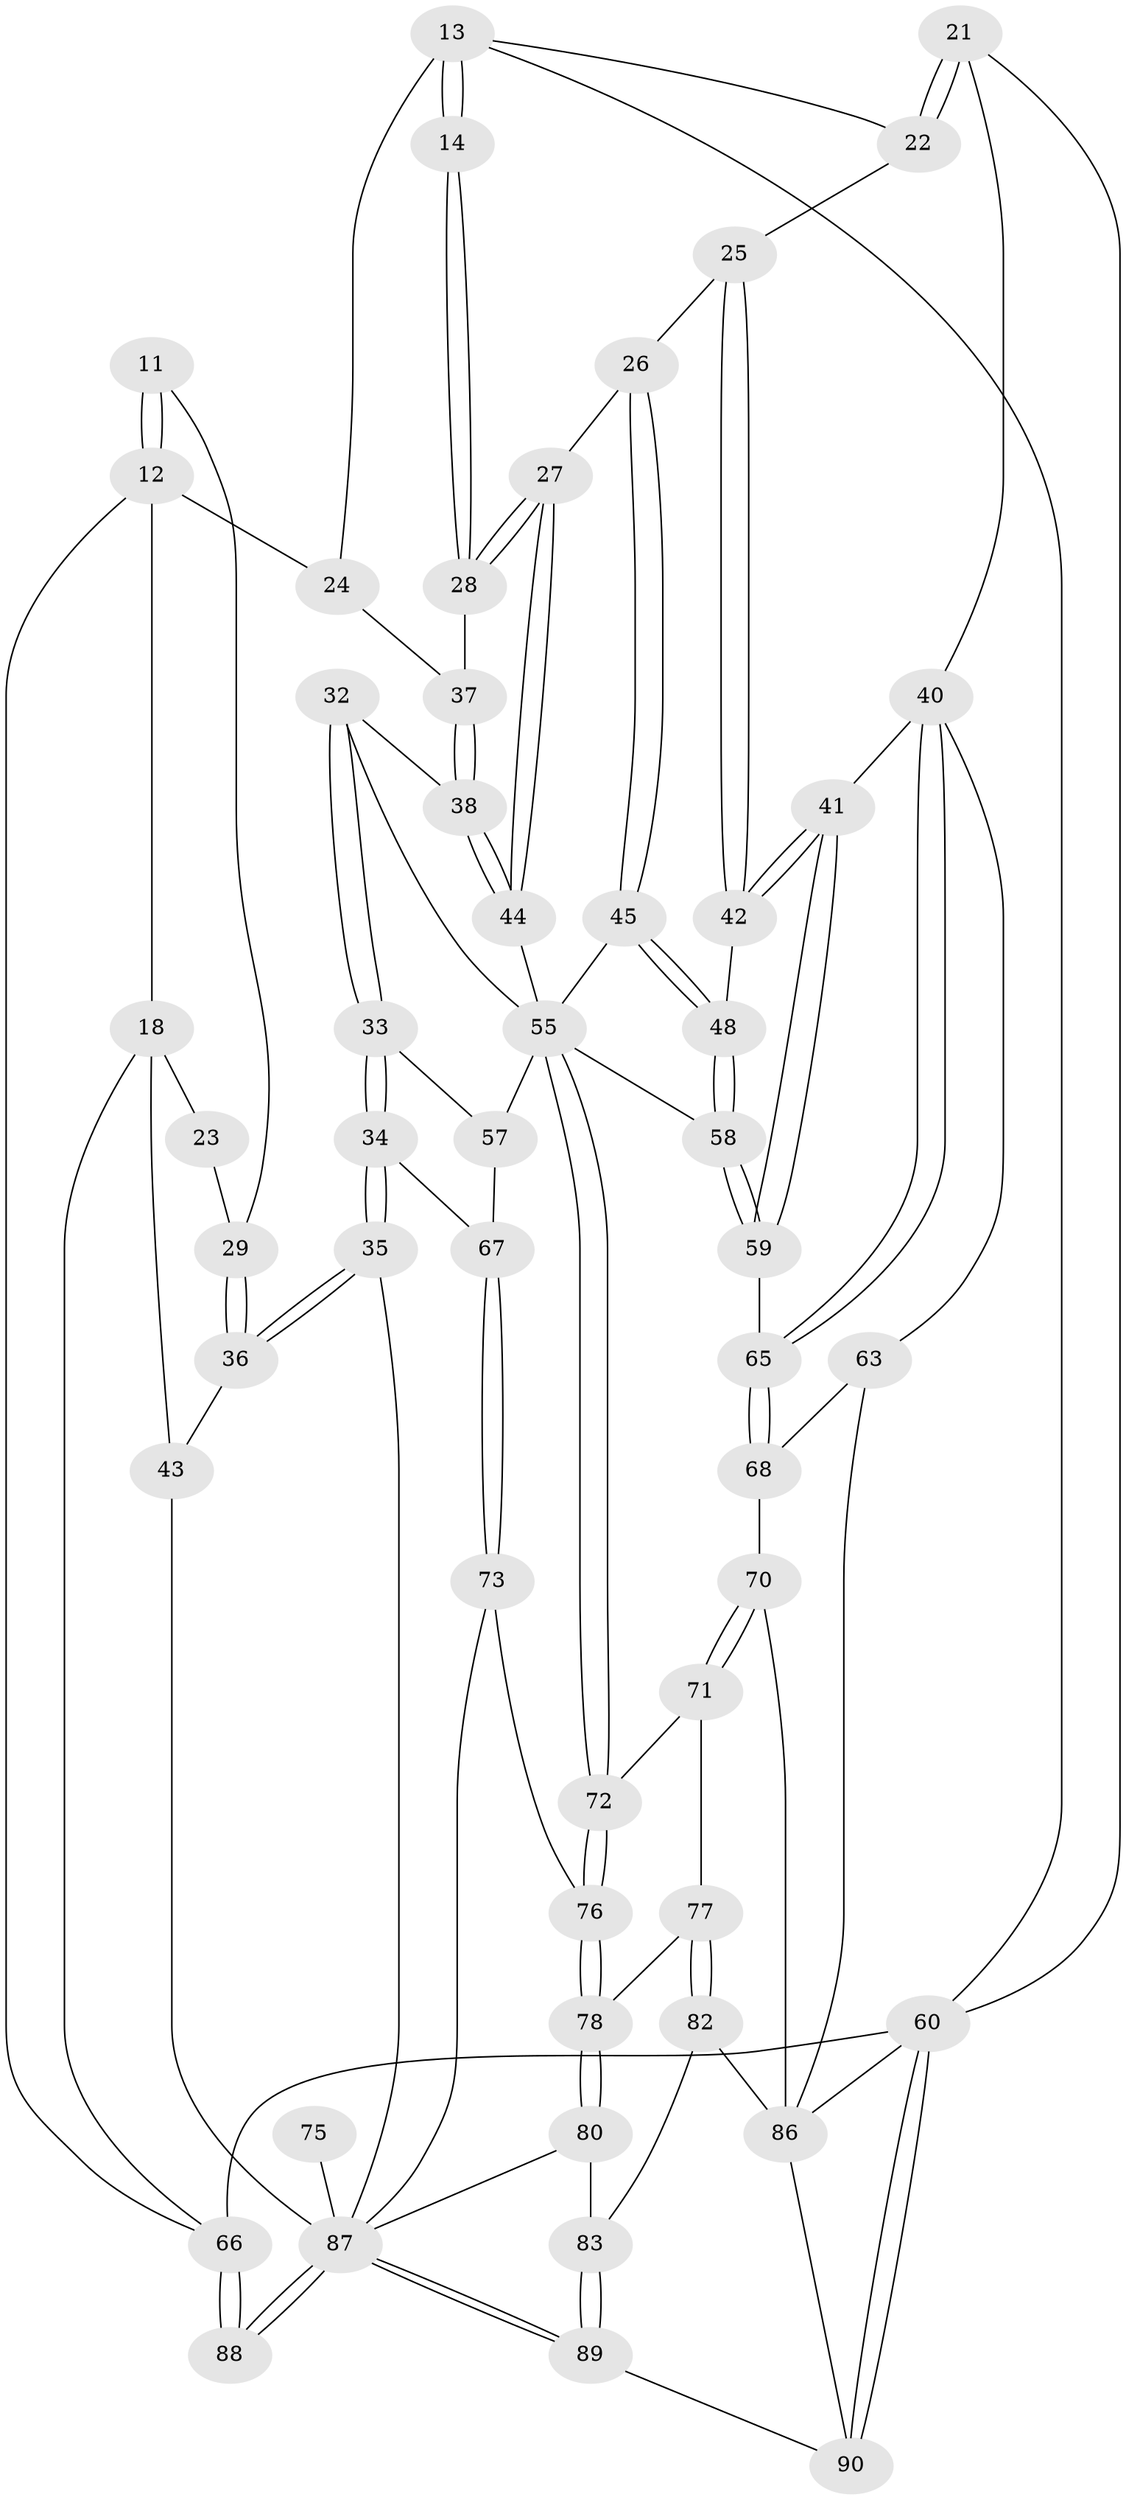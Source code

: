 // original degree distribution, {3: 0.022222222222222223, 4: 0.25555555555555554, 5: 0.4888888888888889, 6: 0.23333333333333334}
// Generated by graph-tools (version 1.1) at 2025/06/03/04/25 22:06:22]
// undirected, 54 vertices, 120 edges
graph export_dot {
graph [start="1"]
  node [color=gray90,style=filled];
  11 [pos="+0.28840037772746185+0.13687505171961364"];
  12 [pos="+0.20402605568806026+0",super="+9+10"];
  13 [pos="+0.6879230217677823+0.04251851307474565",super="+2+7"];
  14 [pos="+0.5428153857988541+0.14538910204245975"];
  18 [pos="+0.1642183970769859+0.06108644233978747",super="+17"];
  21 [pos="+1+0"];
  22 [pos="+0.7549664585277818+0.13772478064385973"];
  23 [pos="+0.1610077350390192+0.18293335657563045",super="+20"];
  24 [pos="+0.3307675429244075+0.1446692986187503",super="+8"];
  25 [pos="+0.7313513048645817+0.1942596348481015"];
  26 [pos="+0.576279192417351+0.19799572248374978"];
  27 [pos="+0.5760976160869791+0.19787146220483284"];
  28 [pos="+0.5429175513155409+0.14587845476565814"];
  29 [pos="+0.2122896825326353+0.2134691397974179",super="+19"];
  32 [pos="+0.33674750163502787+0.3690524261221426"];
  33 [pos="+0.31757229264840126+0.38628904823662297"];
  34 [pos="+0.30617039796086953+0.3960225623575739"];
  35 [pos="+0.26853387458808153+0.4146626045704013"];
  36 [pos="+0.23166523039674816+0.3506541742713883"];
  37 [pos="+0.47129923417653385+0.20296898532565089",super="+30"];
  38 [pos="+0.3561061491007962+0.3463662304612314",super="+31"];
  40 [pos="+1+0.23979454489060095",super="+39"];
  41 [pos="+1+0.25909570237681806"];
  42 [pos="+0.7790740266657293+0.2776328688708261"];
  43 [pos="+0+0.185173157899004"];
  44 [pos="+0.5020639486816806+0.3076188927804478"];
  45 [pos="+0.606174212430627+0.262874939809431"];
  48 [pos="+0.7236462033744646+0.3529953724111289"];
  55 [pos="+0.6982919812745317+0.48685290778450097",super="+54"];
  57 [pos="+0.5311662102787634+0.4671001190078315",super="+56"];
  58 [pos="+0.7093784828693546+0.4752214885145548"];
  59 [pos="+0.7961327647413856+0.47355347217612376"];
  60 [pos="+1+1",super="+3"];
  63 [pos="+1+0.4714031902915268"];
  65 [pos="+0.8708368541995513+0.515393550261069"];
  66 [pos="+0+1",super="+4+15"];
  67 [pos="+0.5075555994621013+0.5221389854865933"];
  68 [pos="+0.9335901514952398+0.5627999373206064"];
  70 [pos="+0.8643693025164264+0.7169658441584231",super="+69"];
  71 [pos="+0.7005630940909703+0.5325183592061161"];
  72 [pos="+0.6977150569317346+0.5111741239937326"];
  73 [pos="+0.4696884508546363+0.6193165866172727"];
  75 [pos="+0.43809014828687+0.6332963492347881"];
  76 [pos="+0.5276902981190471+0.6297417035472495"];
  77 [pos="+0.65420352790659+0.664545842807706"];
  78 [pos="+0.6043176842595697+0.6772469409615735"];
  80 [pos="+0.5402595584901331+0.784015536635912"];
  82 [pos="+0.7342016620997653+0.7912009190264462"];
  83 [pos="+0.6671142354483377+0.8197564503479682"];
  86 [pos="+0.795665909718125+0.8554429029339549",super="+84+62"];
  87 [pos="+0.31323050088696464+1",super="+85"];
  88 [pos="+0+1",super="+51+52"];
  89 [pos="+0.5451742709424445+1"];
  90 [pos="+0.6401050360256597+1"];
  11 -- 12 [weight=2];
  11 -- 12;
  11 -- 29;
  12 -- 18;
  12 -- 66;
  12 -- 24 [weight=2];
  13 -- 14 [weight=2];
  13 -- 14;
  13 -- 22;
  13 -- 60;
  13 -- 24;
  14 -- 28;
  14 -- 28;
  18 -- 43;
  18 -- 66;
  18 -- 23 [weight=2];
  21 -- 22;
  21 -- 22;
  21 -- 60;
  21 -- 40;
  22 -- 25;
  23 -- 29 [weight=2];
  24 -- 37;
  25 -- 26;
  25 -- 42;
  25 -- 42;
  26 -- 27;
  26 -- 45;
  26 -- 45;
  27 -- 28;
  27 -- 28;
  27 -- 44;
  27 -- 44;
  28 -- 37;
  29 -- 36;
  29 -- 36;
  32 -- 33;
  32 -- 33;
  32 -- 38;
  32 -- 55;
  33 -- 34;
  33 -- 34;
  33 -- 57;
  34 -- 35;
  34 -- 35;
  34 -- 67;
  35 -- 36;
  35 -- 36;
  35 -- 87;
  36 -- 43;
  37 -- 38 [weight=2];
  37 -- 38;
  38 -- 44;
  38 -- 44;
  40 -- 41;
  40 -- 65;
  40 -- 65;
  40 -- 63;
  41 -- 42;
  41 -- 42;
  41 -- 59;
  41 -- 59;
  42 -- 48;
  43 -- 87;
  44 -- 55;
  45 -- 48;
  45 -- 48;
  45 -- 55;
  48 -- 58;
  48 -- 58;
  55 -- 72;
  55 -- 72;
  55 -- 57 [weight=2];
  55 -- 58;
  57 -- 67;
  58 -- 59;
  58 -- 59;
  59 -- 65;
  60 -- 90;
  60 -- 90;
  60 -- 66 [weight=2];
  60 -- 86;
  63 -- 68;
  63 -- 86;
  65 -- 68;
  65 -- 68;
  66 -- 88 [weight=3];
  66 -- 88;
  67 -- 73;
  67 -- 73;
  68 -- 70;
  70 -- 71;
  70 -- 71;
  70 -- 86 [weight=2];
  71 -- 72;
  71 -- 77;
  72 -- 76;
  72 -- 76;
  73 -- 76;
  73 -- 87;
  75 -- 87 [weight=3];
  76 -- 78;
  76 -- 78;
  77 -- 78;
  77 -- 82;
  77 -- 82;
  78 -- 80;
  78 -- 80;
  80 -- 83;
  80 -- 87;
  82 -- 83;
  82 -- 86;
  83 -- 89;
  83 -- 89;
  86 -- 90;
  87 -- 88 [weight=2];
  87 -- 88;
  87 -- 89;
  87 -- 89;
  89 -- 90;
}
